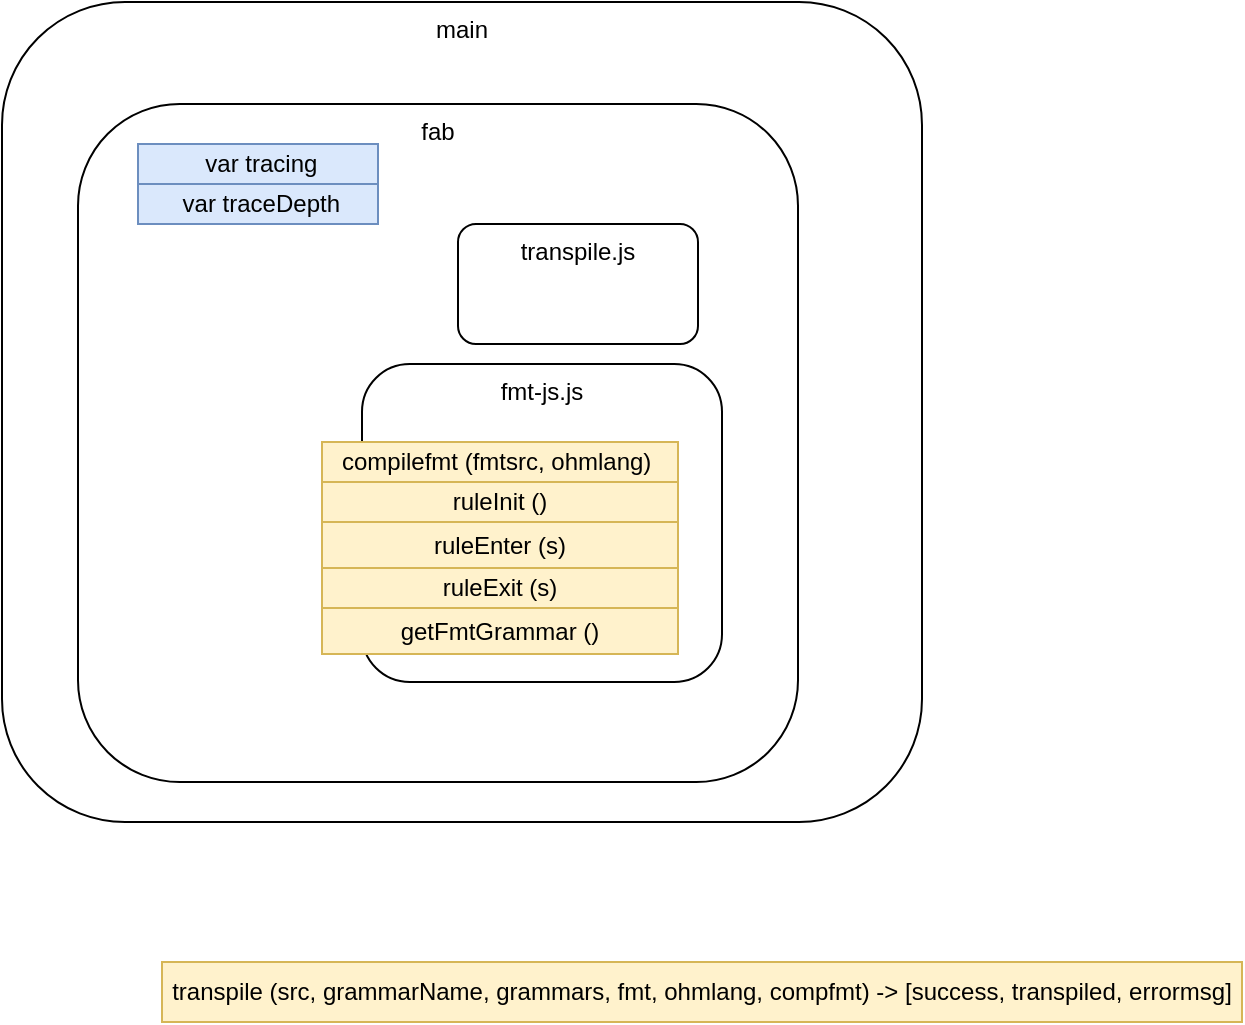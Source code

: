 <mxfile version="14.6.13" type="device"><diagram id="B0yLOHxJPydJ2XA2FT6c" name="Page-1"><mxGraphModel dx="1106" dy="791" grid="1" gridSize="10" guides="1" tooltips="1" connect="1" arrows="1" fold="1" page="1" pageScale="1" pageWidth="1100" pageHeight="850" math="0" shadow="0"><root><mxCell id="0"/><mxCell id="1" parent="0"/><mxCell id="nAhF7xL01LXpGgDdYRPn-4" value="main" style="rounded=1;whiteSpace=wrap;html=1;verticalAlign=top;" vertex="1" parent="1"><mxGeometry x="200" y="80" width="460" height="410" as="geometry"/></mxCell><mxCell id="nAhF7xL01LXpGgDdYRPn-1" value="fab" style="rounded=1;whiteSpace=wrap;html=1;verticalAlign=top;container=0;" vertex="1" parent="1"><mxGeometry x="238" y="131" width="360" height="339" as="geometry"/></mxCell><mxCell id="nAhF7xL01LXpGgDdYRPn-2" value="&amp;nbsp;var tracing" style="rounded=0;whiteSpace=wrap;html=1;fillColor=#dae8fc;strokeColor=#6c8ebf;container=0;" vertex="1" parent="1"><mxGeometry x="268" y="151" width="120" height="20" as="geometry"/></mxCell><mxCell id="nAhF7xL01LXpGgDdYRPn-3" value="&amp;nbsp;var traceDepth" style="rounded=0;whiteSpace=wrap;html=1;fillColor=#dae8fc;strokeColor=#6c8ebf;container=0;" vertex="1" parent="1"><mxGeometry x="268" y="171" width="120" height="20" as="geometry"/></mxCell><mxCell id="nAhF7xL01LXpGgDdYRPn-8" value="transpile.js" style="rounded=1;whiteSpace=wrap;html=1;verticalAlign=top;container=0;" vertex="1" parent="1"><mxGeometry x="428" y="191" width="120" height="60" as="geometry"/></mxCell><mxCell id="nAhF7xL01LXpGgDdYRPn-9" value="fmt-js.js" style="rounded=1;whiteSpace=wrap;html=1;verticalAlign=top;container=0;" vertex="1" parent="1"><mxGeometry x="380" y="261" width="180" height="159" as="geometry"/></mxCell><mxCell id="nAhF7xL01LXpGgDdYRPn-10" value="compilefmt (fmtsrc, ohmlang)&amp;nbsp;" style="rounded=0;whiteSpace=wrap;html=1;fillColor=#fff2cc;strokeColor=#d6b656;container=0;" vertex="1" parent="1"><mxGeometry x="360" y="300" width="178" height="20" as="geometry"/></mxCell><mxCell id="nAhF7xL01LXpGgDdYRPn-18" value="ruleInit ()" style="rounded=0;whiteSpace=wrap;html=1;fillColor=#fff2cc;strokeColor=#d6b656;container=0;" vertex="1" parent="1"><mxGeometry x="360" y="320" width="178" height="20" as="geometry"/></mxCell><mxCell id="nAhF7xL01LXpGgDdYRPn-19" value="ruleExit (s)" style="rounded=0;whiteSpace=wrap;html=1;fillColor=#fff2cc;strokeColor=#d6b656;container=0;" vertex="1" parent="1"><mxGeometry x="360" y="363" width="178" height="20" as="geometry"/></mxCell><mxCell id="nAhF7xL01LXpGgDdYRPn-20" value="ruleEnter (s)" style="rounded=0;whiteSpace=wrap;html=1;fillColor=#fff2cc;strokeColor=#d6b656;container=0;" vertex="1" parent="1"><mxGeometry x="360" y="340" width="178" height="23" as="geometry"/></mxCell><mxCell id="nAhF7xL01LXpGgDdYRPn-21" value="getFmtGrammar ()" style="rounded=0;whiteSpace=wrap;html=1;fillColor=#fff2cc;strokeColor=#d6b656;container=0;" vertex="1" parent="1"><mxGeometry x="360" y="383" width="178" height="23" as="geometry"/></mxCell><mxCell id="nAhF7xL01LXpGgDdYRPn-22" value="&lt;div&gt;transpile (src, grammarName, grammars, fmt, ohmlang, compfmt) -&amp;gt; [success, transpiled, errormsg]&lt;/div&gt;" style="rounded=0;whiteSpace=wrap;html=1;fillColor=#fff2cc;strokeColor=#d6b656;container=0;" vertex="1" parent="1"><mxGeometry x="280" y="560" width="540" height="30" as="geometry"/></mxCell></root></mxGraphModel></diagram></mxfile>